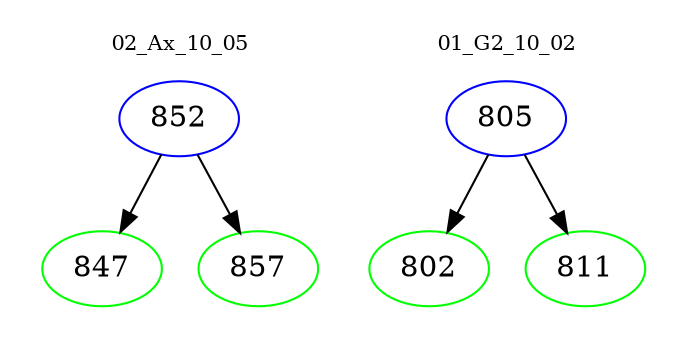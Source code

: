digraph{
subgraph cluster_0 {
color = white
label = "02_Ax_10_05";
fontsize=10;
T0_852 [label="852", color="blue"]
T0_852 -> T0_847 [color="black"]
T0_847 [label="847", color="green"]
T0_852 -> T0_857 [color="black"]
T0_857 [label="857", color="green"]
}
subgraph cluster_1 {
color = white
label = "01_G2_10_02";
fontsize=10;
T1_805 [label="805", color="blue"]
T1_805 -> T1_802 [color="black"]
T1_802 [label="802", color="green"]
T1_805 -> T1_811 [color="black"]
T1_811 [label="811", color="green"]
}
}
